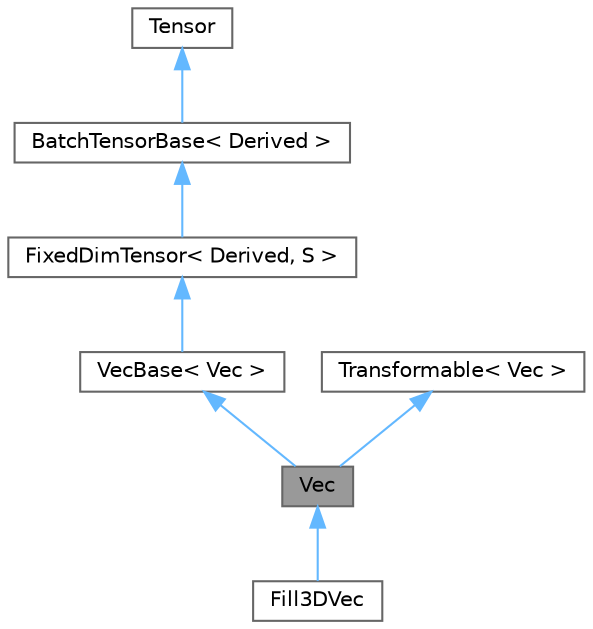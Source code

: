 digraph "Vec"
{
 // LATEX_PDF_SIZE
  bgcolor="transparent";
  edge [fontname=Helvetica,fontsize=10,labelfontname=Helvetica,labelfontsize=10];
  node [fontname=Helvetica,fontsize=10,shape=box,height=0.2,width=0.4];
  Node1 [id="Node000001",label="Vec",height=0.2,width=0.4,color="gray40", fillcolor="grey60", style="filled", fontcolor="black",tooltip="The (logical) vector."];
  Node2 -> Node1 [id="edge1_Node000001_Node000002",dir="back",color="steelblue1",style="solid",tooltip=" "];
  Node2 [id="Node000002",label="VecBase\< Vec \>",height=0.2,width=0.4,color="gray40", fillcolor="white", style="filled",URL="$classneml2_1_1VecBase.html",tooltip=" "];
  Node3 -> Node2 [id="edge2_Node000002_Node000003",dir="back",color="steelblue1",style="solid",tooltip=" "];
  Node3 [id="Node000003",label="FixedDimTensor\< Derived, S \>",height=0.2,width=0.4,color="gray40", fillcolor="white", style="filled",URL="$classneml2_1_1FixedDimTensor.html",tooltip="FixedDimTensor inherits from BatchTensorBase and additionally templates on the base shape."];
  Node4 -> Node3 [id="edge3_Node000003_Node000004",dir="back",color="steelblue1",style="solid",tooltip=" "];
  Node4 [id="Node000004",label="BatchTensorBase\< Derived \>",height=0.2,width=0.4,color="gray40", fillcolor="white", style="filled",URL="$classneml2_1_1BatchTensorBase.html",tooltip="NEML2's enhanced tensor type."];
  Node5 -> Node4 [id="edge4_Node000004_Node000005",dir="back",color="steelblue1",style="solid",tooltip=" "];
  Node5 [id="Node000005",label="Tensor",height=0.2,width=0.4,color="gray40", fillcolor="white", style="filled",tooltip=" "];
  Node6 -> Node1 [id="edge5_Node000001_Node000006",dir="back",color="steelblue1",style="solid",tooltip=" "];
  Node6 [id="Node000006",label="Transformable\< Vec \>",height=0.2,width=0.4,color="gray40", fillcolor="white", style="filled",URL="$classneml2_1_1Transformable.html",tooltip=" "];
  Node1 -> Node7 [id="edge6_Node000001_Node000007",dir="back",color="steelblue1",style="solid",tooltip=" "];
  Node7 [id="Node000007",label="Fill3DVec",height=0.2,width=0.4,color="gray40", fillcolor="white", style="filled",URL="$classneml2_1_1Fill3DVec.html",tooltip="Create a single-batched \"list\" of 3D vectors."];
}
